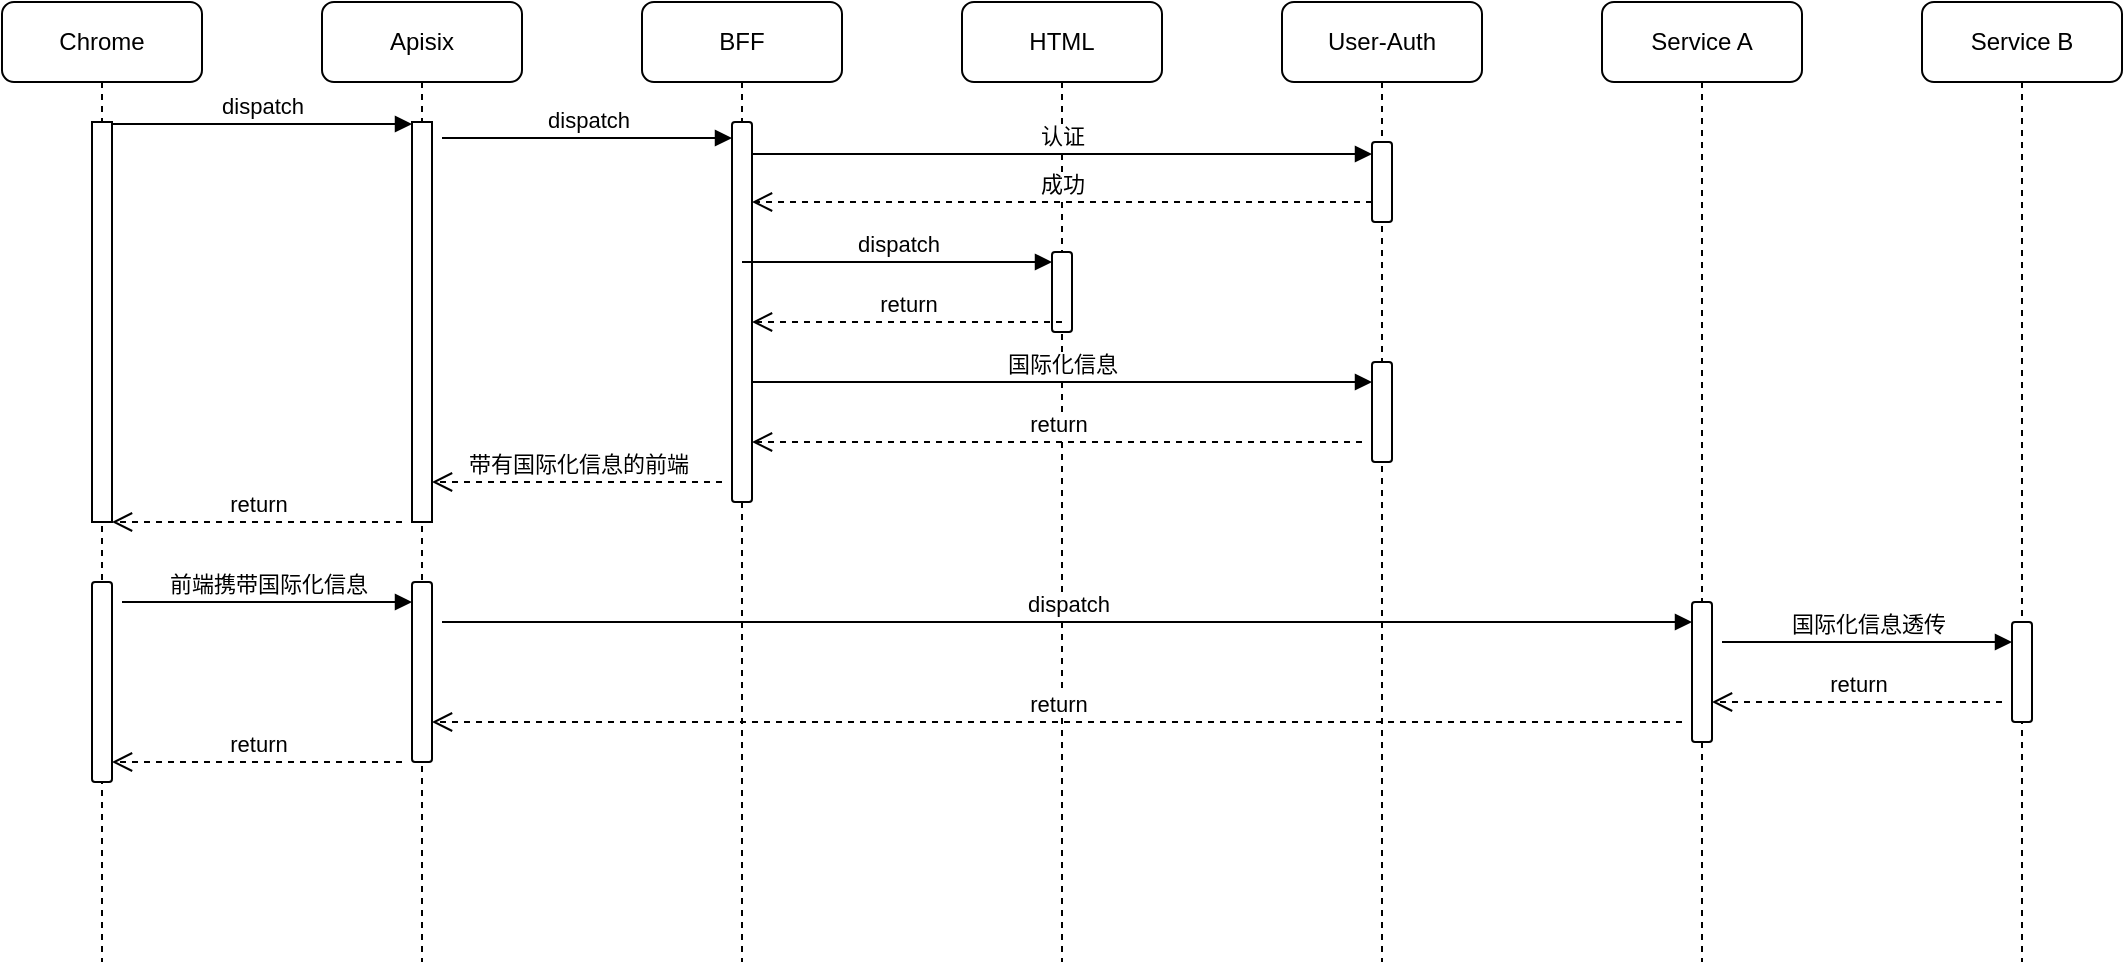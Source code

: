 <mxfile version="20.8.20" type="github">
  <diagram name="第 1 页" id="lV6PQS5K7j9lDl-2_0p-">
    <mxGraphModel dx="2074" dy="1163" grid="1" gridSize="10" guides="1" tooltips="1" connect="1" arrows="1" fold="1" page="1" pageScale="1" pageWidth="1500" pageHeight="1169" math="0" shadow="0">
      <root>
        <mxCell id="0" />
        <mxCell id="1" parent="0" />
        <mxCell id="FIbuKY2bWXK_JLanR6g7-1" value="Chrome" style="shape=umlLifeline;perimeter=lifelinePerimeter;whiteSpace=wrap;html=1;container=0;dropTarget=0;collapsible=0;recursiveResize=0;outlineConnect=0;portConstraint=eastwest;newEdgeStyle={&quot;edgeStyle&quot;:&quot;elbowEdgeStyle&quot;,&quot;elbow&quot;:&quot;vertical&quot;,&quot;curved&quot;:0,&quot;rounded&quot;:0};rounded=1;" vertex="1" parent="1">
          <mxGeometry x="30" y="80" width="100" height="480" as="geometry" />
        </mxCell>
        <mxCell id="FIbuKY2bWXK_JLanR6g7-2" value="" style="html=1;points=[];perimeter=orthogonalPerimeter;outlineConnect=0;targetShapes=umlLifeline;portConstraint=eastwest;newEdgeStyle={&quot;edgeStyle&quot;:&quot;elbowEdgeStyle&quot;,&quot;elbow&quot;:&quot;vertical&quot;,&quot;curved&quot;:0,&quot;rounded&quot;:0};" vertex="1" parent="FIbuKY2bWXK_JLanR6g7-1">
          <mxGeometry x="45" y="60" width="10" height="200" as="geometry" />
        </mxCell>
        <mxCell id="FIbuKY2bWXK_JLanR6g7-24" value="" style="html=1;points=[];perimeter=orthogonalPerimeter;outlineConnect=0;targetShapes=umlLifeline;portConstraint=eastwest;newEdgeStyle={&quot;edgeStyle&quot;:&quot;elbowEdgeStyle&quot;,&quot;elbow&quot;:&quot;vertical&quot;,&quot;curved&quot;:0,&quot;rounded&quot;:0};rounded=1;glass=0;" vertex="1" parent="FIbuKY2bWXK_JLanR6g7-1">
          <mxGeometry x="45" y="290" width="10" height="100" as="geometry" />
        </mxCell>
        <mxCell id="FIbuKY2bWXK_JLanR6g7-3" value="BFF" style="shape=umlLifeline;perimeter=lifelinePerimeter;whiteSpace=wrap;html=1;container=0;dropTarget=0;collapsible=0;recursiveResize=0;outlineConnect=0;portConstraint=eastwest;newEdgeStyle={&quot;edgeStyle&quot;:&quot;elbowEdgeStyle&quot;,&quot;elbow&quot;:&quot;vertical&quot;,&quot;curved&quot;:0,&quot;rounded&quot;:0};rounded=1;glass=0;" vertex="1" parent="1">
          <mxGeometry x="350" y="80" width="100" height="480" as="geometry" />
        </mxCell>
        <mxCell id="FIbuKY2bWXK_JLanR6g7-7" value="" style="html=1;points=[];perimeter=orthogonalPerimeter;outlineConnect=0;targetShapes=umlLifeline;portConstraint=eastwest;newEdgeStyle={&quot;edgeStyle&quot;:&quot;elbowEdgeStyle&quot;,&quot;elbow&quot;:&quot;vertical&quot;,&quot;curved&quot;:0,&quot;rounded&quot;:0};rounded=1;glass=0;" vertex="1" parent="FIbuKY2bWXK_JLanR6g7-3">
          <mxGeometry x="45" y="60" width="10" height="190" as="geometry" />
        </mxCell>
        <mxCell id="FIbuKY2bWXK_JLanR6g7-4" value="User-Auth" style="shape=umlLifeline;perimeter=lifelinePerimeter;whiteSpace=wrap;html=1;container=0;dropTarget=0;collapsible=0;recursiveResize=0;outlineConnect=0;portConstraint=eastwest;newEdgeStyle={&quot;edgeStyle&quot;:&quot;elbowEdgeStyle&quot;,&quot;elbow&quot;:&quot;vertical&quot;,&quot;curved&quot;:0,&quot;rounded&quot;:0};rounded=1;glass=0;" vertex="1" parent="1">
          <mxGeometry x="670" y="80" width="100" height="480" as="geometry" />
        </mxCell>
        <mxCell id="FIbuKY2bWXK_JLanR6g7-13" value="" style="html=1;points=[];perimeter=orthogonalPerimeter;outlineConnect=0;targetShapes=umlLifeline;portConstraint=eastwest;newEdgeStyle={&quot;edgeStyle&quot;:&quot;elbowEdgeStyle&quot;,&quot;elbow&quot;:&quot;vertical&quot;,&quot;curved&quot;:0,&quot;rounded&quot;:0};rounded=1;glass=0;" vertex="1" parent="FIbuKY2bWXK_JLanR6g7-4">
          <mxGeometry x="45" y="70" width="10" height="40" as="geometry" />
        </mxCell>
        <mxCell id="FIbuKY2bWXK_JLanR6g7-16" value="" style="html=1;points=[];perimeter=orthogonalPerimeter;outlineConnect=0;targetShapes=umlLifeline;portConstraint=eastwest;newEdgeStyle={&quot;edgeStyle&quot;:&quot;elbowEdgeStyle&quot;,&quot;elbow&quot;:&quot;vertical&quot;,&quot;curved&quot;:0,&quot;rounded&quot;:0};rounded=1;glass=0;" vertex="1" parent="FIbuKY2bWXK_JLanR6g7-4">
          <mxGeometry x="45" y="180" width="10" height="50" as="geometry" />
        </mxCell>
        <mxCell id="FIbuKY2bWXK_JLanR6g7-5" value="Service A" style="shape=umlLifeline;perimeter=lifelinePerimeter;whiteSpace=wrap;html=1;container=0;dropTarget=0;collapsible=0;recursiveResize=0;outlineConnect=0;portConstraint=eastwest;newEdgeStyle={&quot;edgeStyle&quot;:&quot;elbowEdgeStyle&quot;,&quot;elbow&quot;:&quot;vertical&quot;,&quot;curved&quot;:0,&quot;rounded&quot;:0};rounded=1;glass=0;" vertex="1" parent="1">
          <mxGeometry x="830" y="80" width="100" height="480" as="geometry" />
        </mxCell>
        <mxCell id="FIbuKY2bWXK_JLanR6g7-26" value="" style="html=1;points=[];perimeter=orthogonalPerimeter;outlineConnect=0;targetShapes=umlLifeline;portConstraint=eastwest;newEdgeStyle={&quot;edgeStyle&quot;:&quot;elbowEdgeStyle&quot;,&quot;elbow&quot;:&quot;vertical&quot;,&quot;curved&quot;:0,&quot;rounded&quot;:0};rounded=1;glass=0;" vertex="1" parent="FIbuKY2bWXK_JLanR6g7-5">
          <mxGeometry x="45" y="300" width="10" height="70" as="geometry" />
        </mxCell>
        <mxCell id="FIbuKY2bWXK_JLanR6g7-6" value="Service B" style="shape=umlLifeline;perimeter=lifelinePerimeter;whiteSpace=wrap;html=1;container=0;dropTarget=0;collapsible=0;recursiveResize=0;outlineConnect=0;portConstraint=eastwest;newEdgeStyle={&quot;edgeStyle&quot;:&quot;elbowEdgeStyle&quot;,&quot;elbow&quot;:&quot;vertical&quot;,&quot;curved&quot;:0,&quot;rounded&quot;:0};rounded=1;glass=0;" vertex="1" parent="1">
          <mxGeometry x="990" y="80" width="100" height="480" as="geometry" />
        </mxCell>
        <mxCell id="FIbuKY2bWXK_JLanR6g7-27" value="" style="html=1;points=[];perimeter=orthogonalPerimeter;outlineConnect=0;targetShapes=umlLifeline;portConstraint=eastwest;newEdgeStyle={&quot;edgeStyle&quot;:&quot;elbowEdgeStyle&quot;,&quot;elbow&quot;:&quot;vertical&quot;,&quot;curved&quot;:0,&quot;rounded&quot;:0};rounded=1;glass=0;" vertex="1" parent="FIbuKY2bWXK_JLanR6g7-6">
          <mxGeometry x="45" y="310" width="10" height="50" as="geometry" />
        </mxCell>
        <mxCell id="FIbuKY2bWXK_JLanR6g7-8" value="dispatch" style="html=1;verticalAlign=bottom;endArrow=block;edgeStyle=elbowEdgeStyle;elbow=vertical;curved=0;rounded=0;" edge="1" parent="1">
          <mxGeometry width="80" relative="1" as="geometry">
            <mxPoint x="85" y="141" as="sourcePoint" />
            <mxPoint x="235" y="141" as="targetPoint" />
          </mxGeometry>
        </mxCell>
        <mxCell id="FIbuKY2bWXK_JLanR6g7-9" value="HTML" style="shape=umlLifeline;perimeter=lifelinePerimeter;whiteSpace=wrap;html=1;container=0;dropTarget=0;collapsible=0;recursiveResize=0;outlineConnect=0;portConstraint=eastwest;newEdgeStyle={&quot;edgeStyle&quot;:&quot;elbowEdgeStyle&quot;,&quot;elbow&quot;:&quot;vertical&quot;,&quot;curved&quot;:0,&quot;rounded&quot;:0};rounded=1;glass=0;" vertex="1" parent="1">
          <mxGeometry x="510" y="80" width="100" height="480" as="geometry" />
        </mxCell>
        <mxCell id="FIbuKY2bWXK_JLanR6g7-10" value="" style="html=1;points=[];perimeter=orthogonalPerimeter;outlineConnect=0;targetShapes=umlLifeline;portConstraint=eastwest;newEdgeStyle={&quot;edgeStyle&quot;:&quot;elbowEdgeStyle&quot;,&quot;elbow&quot;:&quot;vertical&quot;,&quot;curved&quot;:0,&quot;rounded&quot;:0};rounded=1;glass=0;" vertex="1" parent="FIbuKY2bWXK_JLanR6g7-9">
          <mxGeometry x="45" y="125" width="10" height="40" as="geometry" />
        </mxCell>
        <mxCell id="FIbuKY2bWXK_JLanR6g7-11" value="dispatch" style="html=1;verticalAlign=bottom;endArrow=block;edgeStyle=elbowEdgeStyle;elbow=vertical;curved=0;rounded=0;" edge="1" parent="1" target="FIbuKY2bWXK_JLanR6g7-10">
          <mxGeometry width="80" relative="1" as="geometry">
            <mxPoint x="400" y="210" as="sourcePoint" />
            <mxPoint x="550" y="210" as="targetPoint" />
          </mxGeometry>
        </mxCell>
        <mxCell id="FIbuKY2bWXK_JLanR6g7-12" value="return" style="html=1;verticalAlign=bottom;endArrow=open;dashed=1;endSize=8;edgeStyle=elbowEdgeStyle;elbow=vertical;curved=0;rounded=0;" edge="1" parent="1" target="FIbuKY2bWXK_JLanR6g7-7">
          <mxGeometry relative="1" as="geometry">
            <mxPoint x="560" y="240" as="sourcePoint" />
            <mxPoint x="410" y="240" as="targetPoint" />
          </mxGeometry>
        </mxCell>
        <mxCell id="FIbuKY2bWXK_JLanR6g7-14" value="认证" style="html=1;verticalAlign=bottom;endArrow=block;edgeStyle=elbowEdgeStyle;elbow=vertical;curved=0;rounded=0;" edge="1" parent="1">
          <mxGeometry width="80" relative="1" as="geometry">
            <mxPoint x="405" y="156" as="sourcePoint" />
            <mxPoint x="715" y="156" as="targetPoint" />
          </mxGeometry>
        </mxCell>
        <mxCell id="FIbuKY2bWXK_JLanR6g7-15" value="成功" style="html=1;verticalAlign=bottom;endArrow=open;dashed=1;endSize=8;edgeStyle=elbowEdgeStyle;elbow=vertical;curved=0;rounded=0;" edge="1" parent="1">
          <mxGeometry relative="1" as="geometry">
            <mxPoint x="715" y="180" as="sourcePoint" />
            <mxPoint x="405" y="180" as="targetPoint" />
          </mxGeometry>
        </mxCell>
        <mxCell id="FIbuKY2bWXK_JLanR6g7-17" value="国际化信息" style="html=1;verticalAlign=bottom;endArrow=block;edgeStyle=elbowEdgeStyle;elbow=vertical;curved=0;rounded=0;" edge="1" parent="1">
          <mxGeometry width="80" relative="1" as="geometry">
            <mxPoint x="405" y="270" as="sourcePoint" />
            <mxPoint x="715" y="270" as="targetPoint" />
          </mxGeometry>
        </mxCell>
        <mxCell id="FIbuKY2bWXK_JLanR6g7-18" value="return" style="html=1;verticalAlign=bottom;endArrow=open;dashed=1;endSize=8;edgeStyle=elbowEdgeStyle;elbow=vertical;curved=0;rounded=0;" edge="1" parent="1" target="FIbuKY2bWXK_JLanR6g7-7">
          <mxGeometry relative="1" as="geometry">
            <mxPoint x="710" y="300" as="sourcePoint" />
            <mxPoint x="630" y="300" as="targetPoint" />
          </mxGeometry>
        </mxCell>
        <mxCell id="FIbuKY2bWXK_JLanR6g7-19" value="Apisix" style="shape=umlLifeline;perimeter=lifelinePerimeter;whiteSpace=wrap;html=1;container=0;dropTarget=0;collapsible=0;recursiveResize=0;outlineConnect=0;portConstraint=eastwest;newEdgeStyle={&quot;edgeStyle&quot;:&quot;elbowEdgeStyle&quot;,&quot;elbow&quot;:&quot;vertical&quot;,&quot;curved&quot;:0,&quot;rounded&quot;:0};rounded=1;" vertex="1" parent="1">
          <mxGeometry x="190" y="80" width="100" height="480" as="geometry" />
        </mxCell>
        <mxCell id="FIbuKY2bWXK_JLanR6g7-20" value="" style="html=1;points=[];perimeter=orthogonalPerimeter;outlineConnect=0;targetShapes=umlLifeline;portConstraint=eastwest;newEdgeStyle={&quot;edgeStyle&quot;:&quot;elbowEdgeStyle&quot;,&quot;elbow&quot;:&quot;vertical&quot;,&quot;curved&quot;:0,&quot;rounded&quot;:0};" vertex="1" parent="FIbuKY2bWXK_JLanR6g7-19">
          <mxGeometry x="45" y="60" width="10" height="200" as="geometry" />
        </mxCell>
        <mxCell id="FIbuKY2bWXK_JLanR6g7-25" value="" style="html=1;points=[];perimeter=orthogonalPerimeter;outlineConnect=0;targetShapes=umlLifeline;portConstraint=eastwest;newEdgeStyle={&quot;edgeStyle&quot;:&quot;elbowEdgeStyle&quot;,&quot;elbow&quot;:&quot;vertical&quot;,&quot;curved&quot;:0,&quot;rounded&quot;:0};rounded=1;glass=0;" vertex="1" parent="FIbuKY2bWXK_JLanR6g7-19">
          <mxGeometry x="45" y="290" width="10" height="90" as="geometry" />
        </mxCell>
        <mxCell id="FIbuKY2bWXK_JLanR6g7-21" value="dispatch" style="html=1;verticalAlign=bottom;endArrow=block;edgeStyle=elbowEdgeStyle;elbow=vertical;curved=0;rounded=0;" edge="1" parent="1">
          <mxGeometry width="80" relative="1" as="geometry">
            <mxPoint x="250" y="148" as="sourcePoint" />
            <mxPoint x="395" y="148" as="targetPoint" />
          </mxGeometry>
        </mxCell>
        <mxCell id="FIbuKY2bWXK_JLanR6g7-22" value="带有国际化信息的前端" style="html=1;verticalAlign=bottom;endArrow=open;dashed=1;endSize=8;edgeStyle=elbowEdgeStyle;elbow=vertical;curved=0;rounded=0;" edge="1" parent="1" target="FIbuKY2bWXK_JLanR6g7-20">
          <mxGeometry relative="1" as="geometry">
            <mxPoint x="390" y="320" as="sourcePoint" />
            <mxPoint x="310" y="320" as="targetPoint" />
          </mxGeometry>
        </mxCell>
        <mxCell id="FIbuKY2bWXK_JLanR6g7-23" value="return" style="html=1;verticalAlign=bottom;endArrow=open;dashed=1;endSize=8;edgeStyle=elbowEdgeStyle;elbow=vertical;curved=0;rounded=0;" edge="1" parent="1" target="FIbuKY2bWXK_JLanR6g7-2">
          <mxGeometry relative="1" as="geometry">
            <mxPoint x="230" y="340" as="sourcePoint" />
            <mxPoint x="150" y="340" as="targetPoint" />
          </mxGeometry>
        </mxCell>
        <mxCell id="FIbuKY2bWXK_JLanR6g7-28" value="前端携带国际化信息" style="html=1;verticalAlign=bottom;endArrow=block;edgeStyle=elbowEdgeStyle;elbow=vertical;curved=0;rounded=0;" edge="1" parent="1" target="FIbuKY2bWXK_JLanR6g7-25">
          <mxGeometry width="80" relative="1" as="geometry">
            <mxPoint x="90" y="380" as="sourcePoint" />
            <mxPoint x="170" y="380" as="targetPoint" />
          </mxGeometry>
        </mxCell>
        <mxCell id="FIbuKY2bWXK_JLanR6g7-29" value="dispatch" style="html=1;verticalAlign=bottom;endArrow=block;edgeStyle=elbowEdgeStyle;elbow=vertical;curved=0;rounded=0;" edge="1" parent="1" target="FIbuKY2bWXK_JLanR6g7-26">
          <mxGeometry width="80" relative="1" as="geometry">
            <mxPoint x="250" y="390" as="sourcePoint" />
            <mxPoint x="330" y="390" as="targetPoint" />
          </mxGeometry>
        </mxCell>
        <mxCell id="FIbuKY2bWXK_JLanR6g7-30" value="国际化信息透传" style="html=1;verticalAlign=bottom;endArrow=block;edgeStyle=elbowEdgeStyle;elbow=vertical;curved=0;rounded=0;" edge="1" parent="1" target="FIbuKY2bWXK_JLanR6g7-27">
          <mxGeometry width="80" relative="1" as="geometry">
            <mxPoint x="890" y="400" as="sourcePoint" />
            <mxPoint x="970" y="400" as="targetPoint" />
          </mxGeometry>
        </mxCell>
        <mxCell id="FIbuKY2bWXK_JLanR6g7-31" value="return" style="html=1;verticalAlign=bottom;endArrow=open;dashed=1;endSize=8;edgeStyle=elbowEdgeStyle;elbow=vertical;curved=0;rounded=0;" edge="1" parent="1" target="FIbuKY2bWXK_JLanR6g7-26">
          <mxGeometry relative="1" as="geometry">
            <mxPoint x="1030" y="430" as="sourcePoint" />
            <mxPoint x="950" y="430" as="targetPoint" />
          </mxGeometry>
        </mxCell>
        <mxCell id="FIbuKY2bWXK_JLanR6g7-32" value="return" style="html=1;verticalAlign=bottom;endArrow=open;dashed=1;endSize=8;edgeStyle=elbowEdgeStyle;elbow=vertical;curved=0;rounded=0;" edge="1" parent="1" target="FIbuKY2bWXK_JLanR6g7-25">
          <mxGeometry relative="1" as="geometry">
            <mxPoint x="870" y="440" as="sourcePoint" />
            <mxPoint x="790" y="440" as="targetPoint" />
          </mxGeometry>
        </mxCell>
        <mxCell id="FIbuKY2bWXK_JLanR6g7-33" value="return" style="html=1;verticalAlign=bottom;endArrow=open;dashed=1;endSize=8;edgeStyle=elbowEdgeStyle;elbow=vertical;curved=0;rounded=0;" edge="1" parent="1" target="FIbuKY2bWXK_JLanR6g7-24">
          <mxGeometry relative="1" as="geometry">
            <mxPoint x="230" y="460" as="sourcePoint" />
            <mxPoint x="150" y="460" as="targetPoint" />
          </mxGeometry>
        </mxCell>
      </root>
    </mxGraphModel>
  </diagram>
</mxfile>

